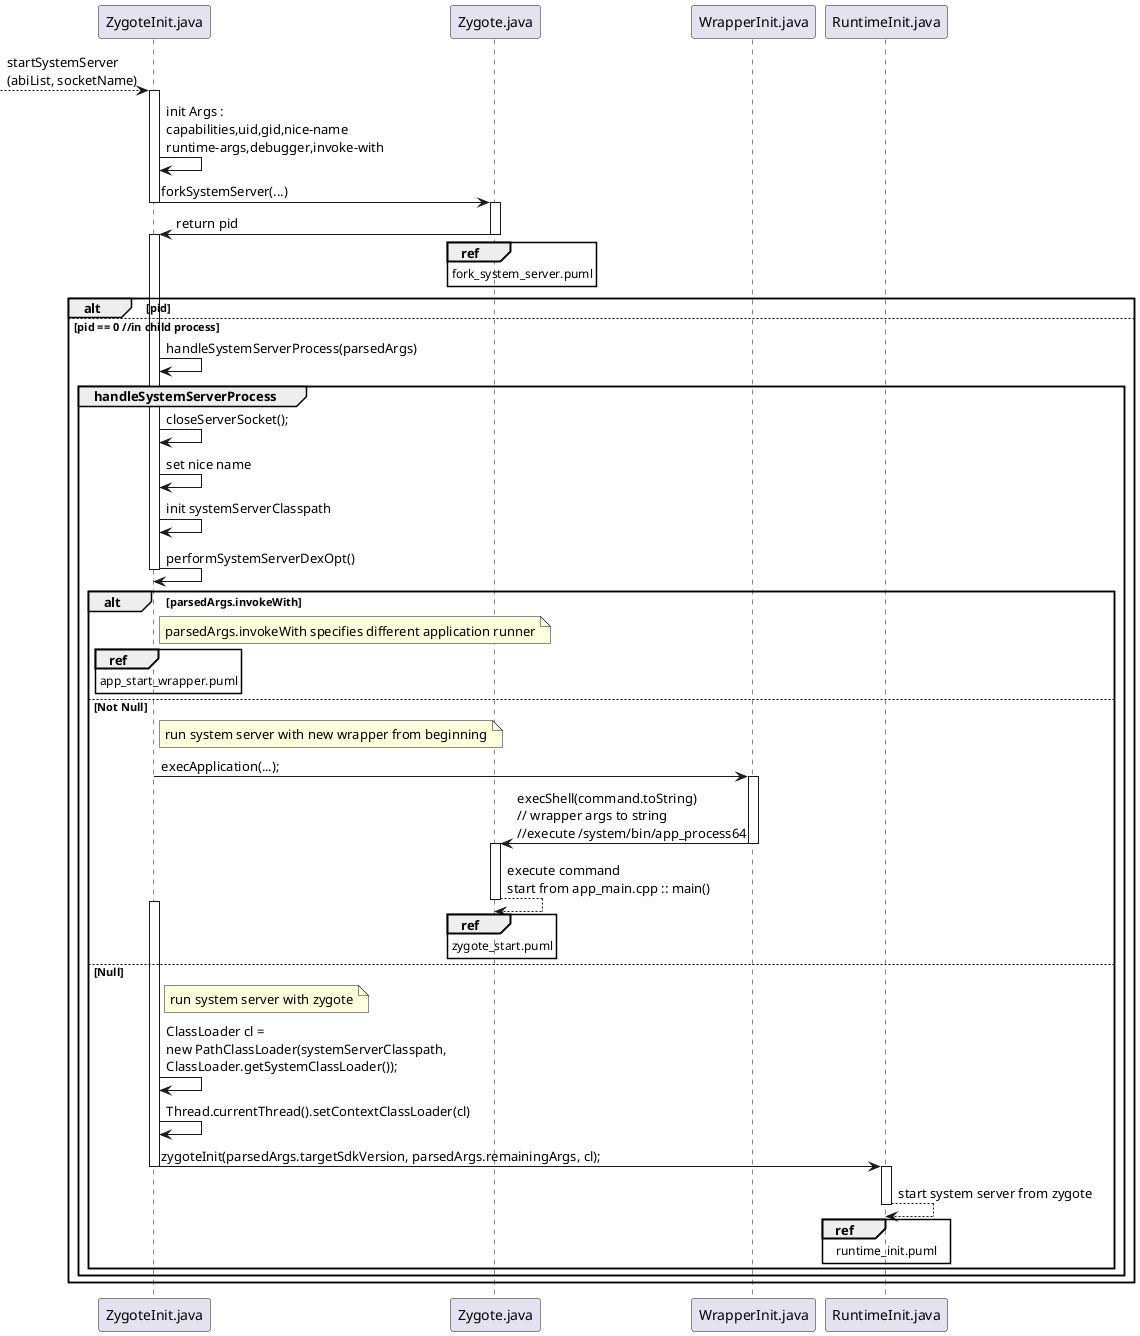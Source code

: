 @startuml
participant ZygoteInit as "ZygoteInit.java"
participant Zygote as "Zygote.java"
participant WrapperInit as "WrapperInit.java"
participant RuntimeInit as "RuntimeInit.java"


--> ZygoteInit : startSystemServer\n(abiList, socketName)
activate ZygoteInit
ZygoteInit -> ZygoteInit : init Args : \ncapabilities,uid,gid,nice-name\
    \nruntime-args,debugger,invoke-with
ZygoteInit -> Zygote : forkSystemServer(...)
deactivate ZygoteInit

activate Zygote
Zygote -> ZygoteInit : return pid
ref over Zygote : fork_system_server.puml
deactivate Zygote

activate ZygoteInit
alt pid
else pid == 0 //in child process

ZygoteInit -> ZygoteInit : handleSystemServerProcess(parsedArgs)

group handleSystemServerProcess
    ZygoteInit -> ZygoteInit : closeServerSocket();
    ZygoteInit -> ZygoteInit : set nice name
    ZygoteInit -> ZygoteInit : init systemServerClasspath
    ZygoteInit -> ZygoteInit : performSystemServerDexOpt()
    deactivate ZygoteInit

    alt parsedArgs.invokeWith

    note right of ZygoteInit : parsedArgs.invokeWith specifies different application runner

    ref over ZygoteInit : app_start_wrapper.puml

    else Not Null

        note right of ZygoteInit : run system server with new wrapper from beginning
        ZygoteInit -> WrapperInit : execApplication(...);

        activate WrapperInit
        WrapperInit -> Zygote : execShell(command.toString)\
        \n// wrapper args to string\
        \n//execute /system/bin/app_process64
        deactivate WrapperInit

        activate Zygote
        Zygote --> Zygote : execute command\
         \nstart from app_main.cpp :: main()

        ref over Zygote : zygote_start.puml
        deactivate Zygote

    else Null

        note right of ZygoteInit : run system server with zygote


        activate ZygoteInit
        ZygoteInit -> ZygoteInit : ClassLoader cl = \
        \nnew PathClassLoader(systemServerClasspath,\
        \nClassLoader.getSystemClassLoader());

        ZygoteInit -> ZygoteInit : Thread.currentThread().setContextClassLoader(cl)

        ZygoteInit -> RuntimeInit : zygoteInit(parsedArgs.targetSdkVersion, parsedArgs.remainingArgs, cl);
        deactivate ZygoteInit

        activate RuntimeInit
        RuntimeInit --> RuntimeInit : start system server from zygote

        ref over RuntimeInit : runtime_init.puml
        deactivate RuntimeInit

    end
end

end


@enduml
